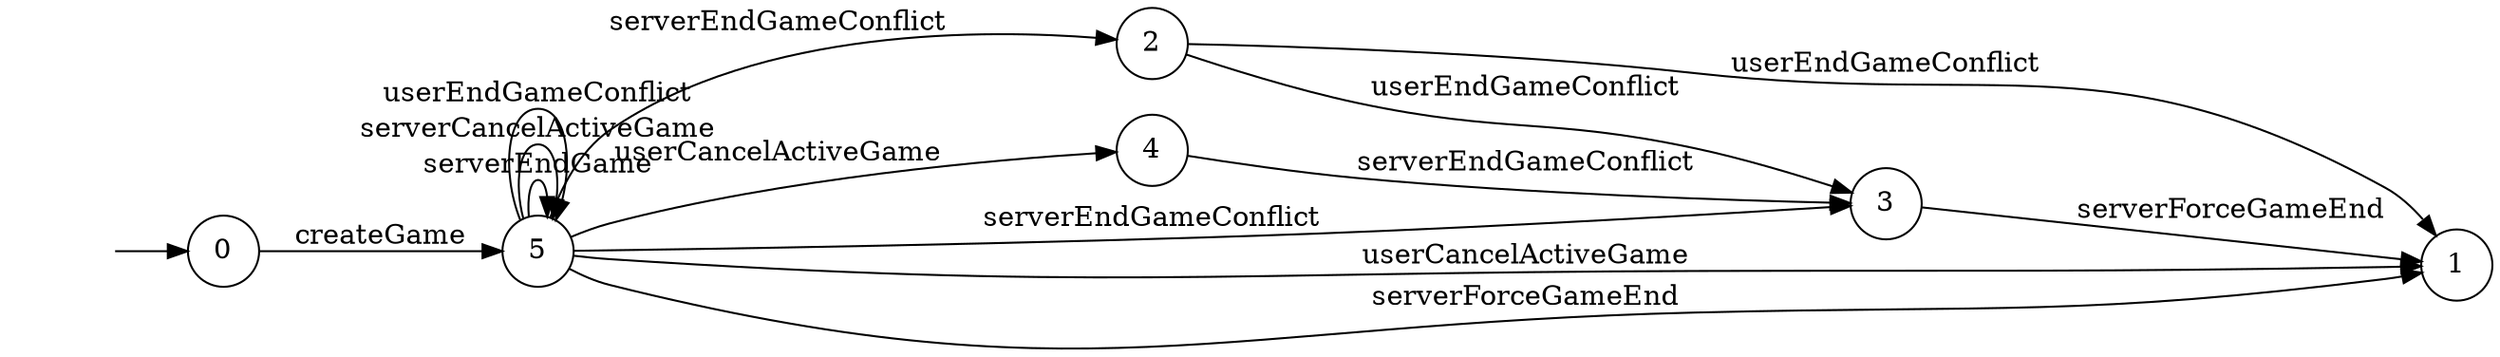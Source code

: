 digraph "./InvConPlus/Dapp-Automata-data/result/model/0xeb6f4ec38a347110941e86e691c2ca03e271df3b/GameChannel/FSM-4" {
	graph [rankdir=LR]
	"" [label="" shape=plaintext]
	0 [label=0 shape=circle]
	2 [label=2 shape=circle]
	4 [label=4 shape=circle]
	3 [label=3 shape=circle]
	1 [label=1 shape=circle]
	5 [label=5 shape=circle]
	"" -> 0 [label=""]
	0 -> 5 [label=createGame]
	5 -> 5 [label=serverEndGame]
	5 -> 4 [label=userCancelActiveGame]
	5 -> 1 [label=userCancelActiveGame]
	5 -> 5 [label=serverCancelActiveGame]
	5 -> 1 [label=serverForceGameEnd]
	5 -> 5 [label=userEndGameConflict]
	5 -> 3 [label=serverEndGameConflict]
	5 -> 2 [label=serverEndGameConflict]
	2 -> 1 [label=userEndGameConflict]
	2 -> 3 [label=userEndGameConflict]
	3 -> 1 [label=serverForceGameEnd]
	4 -> 3 [label=serverEndGameConflict]
}
